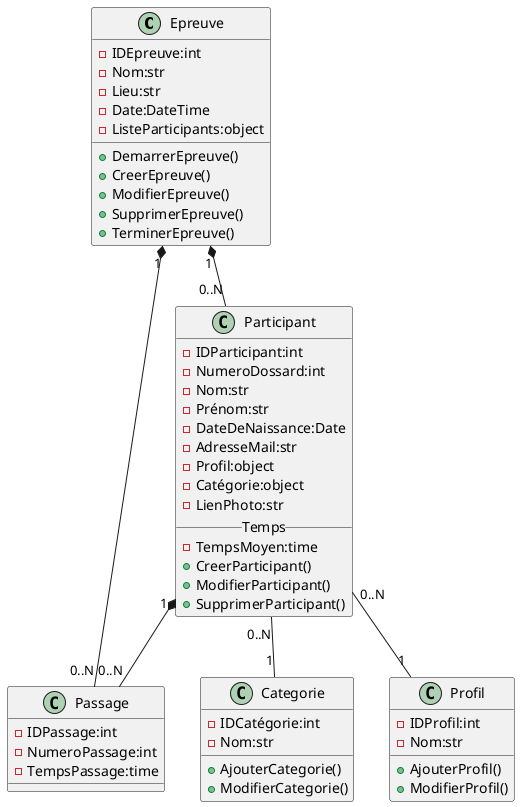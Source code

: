 @startuml logitudModel

Class Epreuve {
    -IDEpreuve:int
    -Nom:str
    -Lieu:str
    -Date:DateTime
    -ListeParticipants:object
    +DemarrerEpreuve()
    +CreerEpreuve()
    +ModifierEpreuve()
    +SupprimerEpreuve()
    +TerminerEpreuve()
}

' Class ListeParticipants{
'     -ID:int
'     -NombreParticipants:int
'     +AjouterParticiapant()
'     +RetirerParticipant()
'     +ExporterListe()
'     +ImporterListe()
' }

Class Participant{
    -IDParticipant:int
    -NumeroDossard:int
    -Nom:str
    -Prénom:str
    -DateDeNaissance:Date
    -AdresseMail:str
    -Profil:object
    -Catégorie:object
    -LienPhoto:str
    __Temps__
    -TempsMoyen:time
    +CreerParticipant()
    +ModifierParticipant()
    +SupprimerParticipant()
}

Class Passage{
    -IDPassage:int
    -NumeroPassage:int
    -TempsPassage:time
}

' Class Classement{
'     -IDClassement:int
'     -Epreuve:object
'     -ListeParticipants:object
'     -Passage:object
'     -Classement:list
' }

Class Categorie{
    -IDCatégorie:int
    -Nom:str
    +AjouterCategorie()
    +ModifierCategorie()
}

Class Profil{
    -IDProfil:int
    -Nom:str
    +AjouterProfil()
    +ModifierProfil()
}

' Epreuve *-- ListeParticipants
Participant "0..N" -- "1" Categorie
Participant "0..N" -- "1" Profil
Participant "1" *-- "0..N" Passage
Epreuve "1" *-- "0..N" Passage
Epreuve "1" *-- "0..N" Participant
' ListeParticipants *-- Participant


@enduml